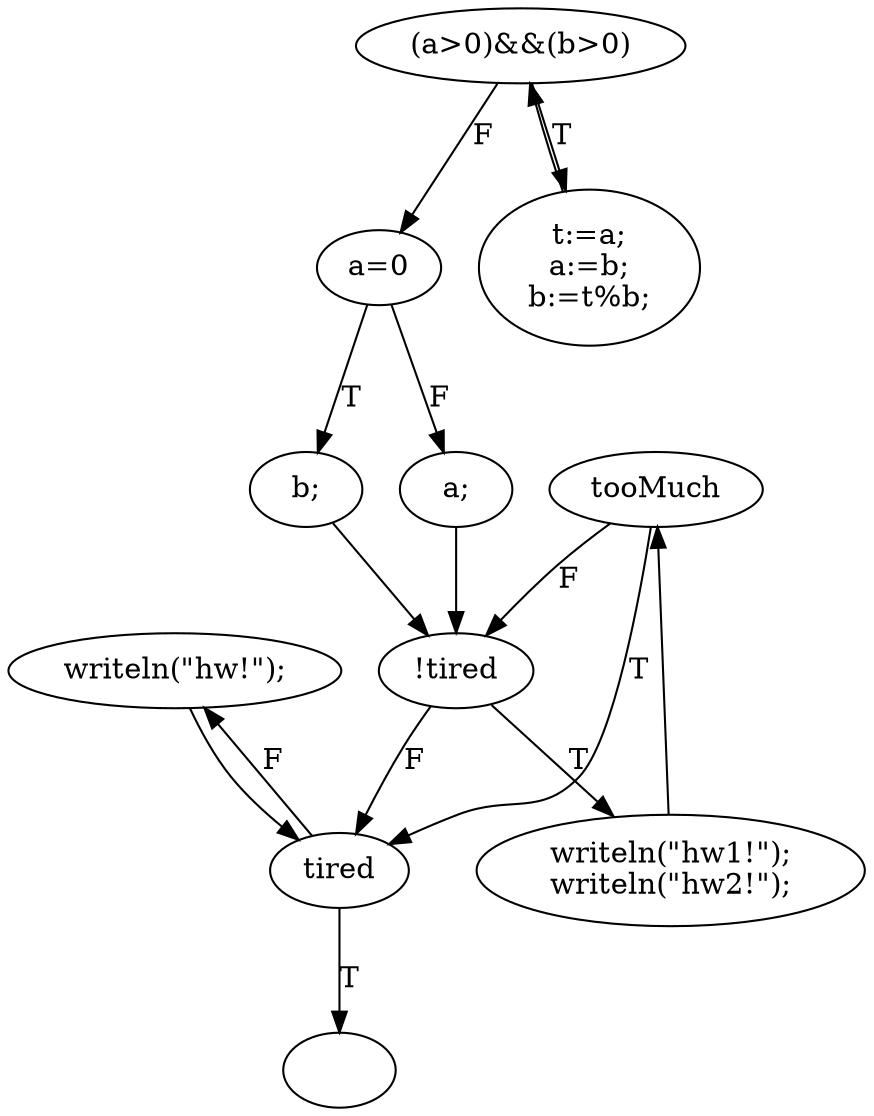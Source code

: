 digraph {
  0 [label="writeln(\"hw!\");"];
  1 [label="tooMuch"];
  2 [label=""];
  3 [label="!tired"];
  4 [label="a=0"];
  5 [label="(a>0)&&(b>0)"];
  6 [label="writeln(\"hw1!\");
writeln(\"hw2!\");"];
  7 [label="b;"];
  8 [label="t:=a;
a:=b;
b:=t%b;"];
  9 [label="tired"];
  10 [label="a;"];
  6 -> 1 [label=""];
  5 -> 8 [label="T"];
  9 -> 0 [label="F"];
  1 -> 9 [label="T"];
  0 -> 9 [label=""];
  1 -> 3 [label="F"];
  7 -> 3 [label=""];
  3 -> 9 [label="F"];
  3 -> 6 [label="T"];
  10 -> 3 [label=""];
  5 -> 4 [label="F"];
  9 -> 2 [label="T"];
  8 -> 5 [label=""];
  4 -> 7 [label="T"];
  4 -> 10 [label="F"];
}
